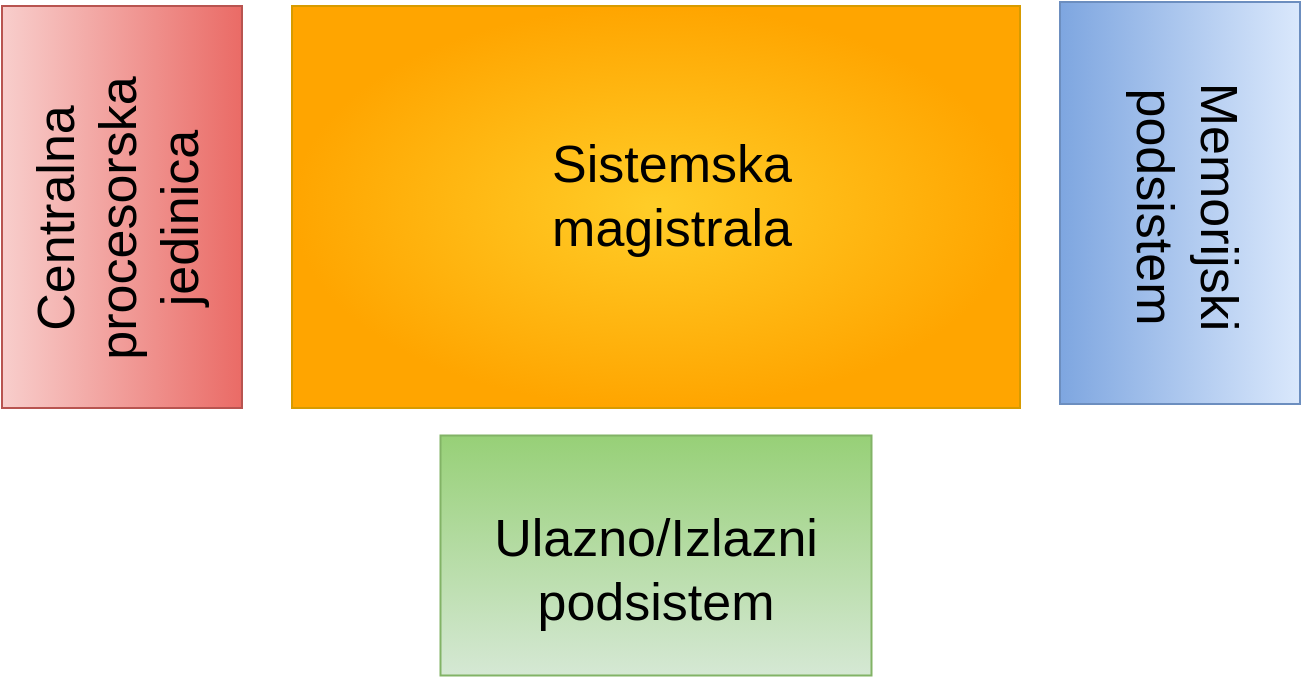 <mxfile version="21.8.0" type="github">
  <diagram name="Page-1" id="v8bC0ISwI544UaWsLMjW">
    <mxGraphModel dx="2713" dy="889" grid="0" gridSize="10" guides="1" tooltips="1" connect="1" arrows="1" fold="1" page="1" pageScale="1" pageWidth="827" pageHeight="1169" math="0" shadow="0">
      <root>
        <mxCell id="0" />
        <mxCell id="1" parent="0" />
        <mxCell id="NqR2vv7vECb0ex2Q4SwO-4" value="" style="verticalLabelPosition=bottom;verticalAlign=top;html=1;shape=mxgraph.basic.rect;fillColor2=none;strokeWidth=1;size=20;indent=5;fillColor=#f8cecc;strokeColor=#b85450;gradientColor=#ea6b66;gradientDirection=west;rotation=-180;" parent="1" vertex="1">
          <mxGeometry x="-264" y="43" width="120" height="201" as="geometry" />
        </mxCell>
        <mxCell id="NqR2vv7vECb0ex2Q4SwO-5" value="" style="verticalLabelPosition=bottom;verticalAlign=top;html=1;shape=mxgraph.basic.rect;fillColor2=none;strokeWidth=1;size=20;indent=5;fillColor=#dae8fc;strokeColor=#6c8ebf;gradientColor=#7ea6e0;gradientDirection=east;rotation=-180;" parent="1" vertex="1">
          <mxGeometry x="265" y="41" width="120" height="201" as="geometry" />
        </mxCell>
        <mxCell id="NqR2vv7vECb0ex2Q4SwO-6" value="" style="verticalLabelPosition=bottom;verticalAlign=top;html=1;shape=mxgraph.basic.rect;fillColor2=none;strokeWidth=1;size=20;indent=5;fillColor=#d5e8d4;strokeColor=#82b366;rotation=90;gradientColor=#97d077;gradientDirection=west;" parent="1" vertex="1">
          <mxGeometry x="3" y="210" width="120" height="215.5" as="geometry" />
        </mxCell>
        <mxCell id="NqR2vv7vECb0ex2Q4SwO-7" value="" style="verticalLabelPosition=bottom;verticalAlign=top;html=1;shape=mxgraph.basic.rect;fillColor2=none;strokeWidth=1;size=20;indent=5;fillColor=#ffcd28;strokeColor=#d79b00;gradientColor=#ffa500;gradientDirection=radial;rotation=-180;" parent="1" vertex="1">
          <mxGeometry x="-119" y="43" width="364" height="201" as="geometry" />
        </mxCell>
        <mxCell id="NqR2vv7vECb0ex2Q4SwO-8" value="Sistemska magistrala" style="text;strokeColor=none;fillColor=none;html=1;align=center;verticalAlign=middle;whiteSpace=wrap;rounded=0;fontSize=26;" parent="1" vertex="1">
          <mxGeometry x="41" y="123" width="60" height="30" as="geometry" />
        </mxCell>
        <mxCell id="NqR2vv7vECb0ex2Q4SwO-9" value="Centralna&lt;br&gt;procesorska&lt;br&gt;jedinica" style="text;strokeColor=none;fillColor=none;html=1;align=center;verticalAlign=middle;whiteSpace=wrap;rounded=0;fontSize=26;rotation=-90;" parent="1" vertex="1">
          <mxGeometry x="-236" y="134" width="60" height="30" as="geometry" />
        </mxCell>
        <mxCell id="NqR2vv7vECb0ex2Q4SwO-11" value="Memorijski&lt;br&gt;podsistem" style="text;strokeColor=none;fillColor=none;html=1;align=center;verticalAlign=middle;whiteSpace=wrap;rounded=0;fontSize=26;rotation=90;" parent="1" vertex="1">
          <mxGeometry x="299" y="128.5" width="60" height="30" as="geometry" />
        </mxCell>
        <mxCell id="NqR2vv7vECb0ex2Q4SwO-14" value="Ulazno/Izlazni podsistem" style="text;strokeColor=none;fillColor=none;html=1;align=center;verticalAlign=middle;whiteSpace=wrap;rounded=0;fontSize=26;" parent="1" vertex="1">
          <mxGeometry x="33" y="310" width="60" height="30" as="geometry" />
        </mxCell>
      </root>
    </mxGraphModel>
  </diagram>
</mxfile>

